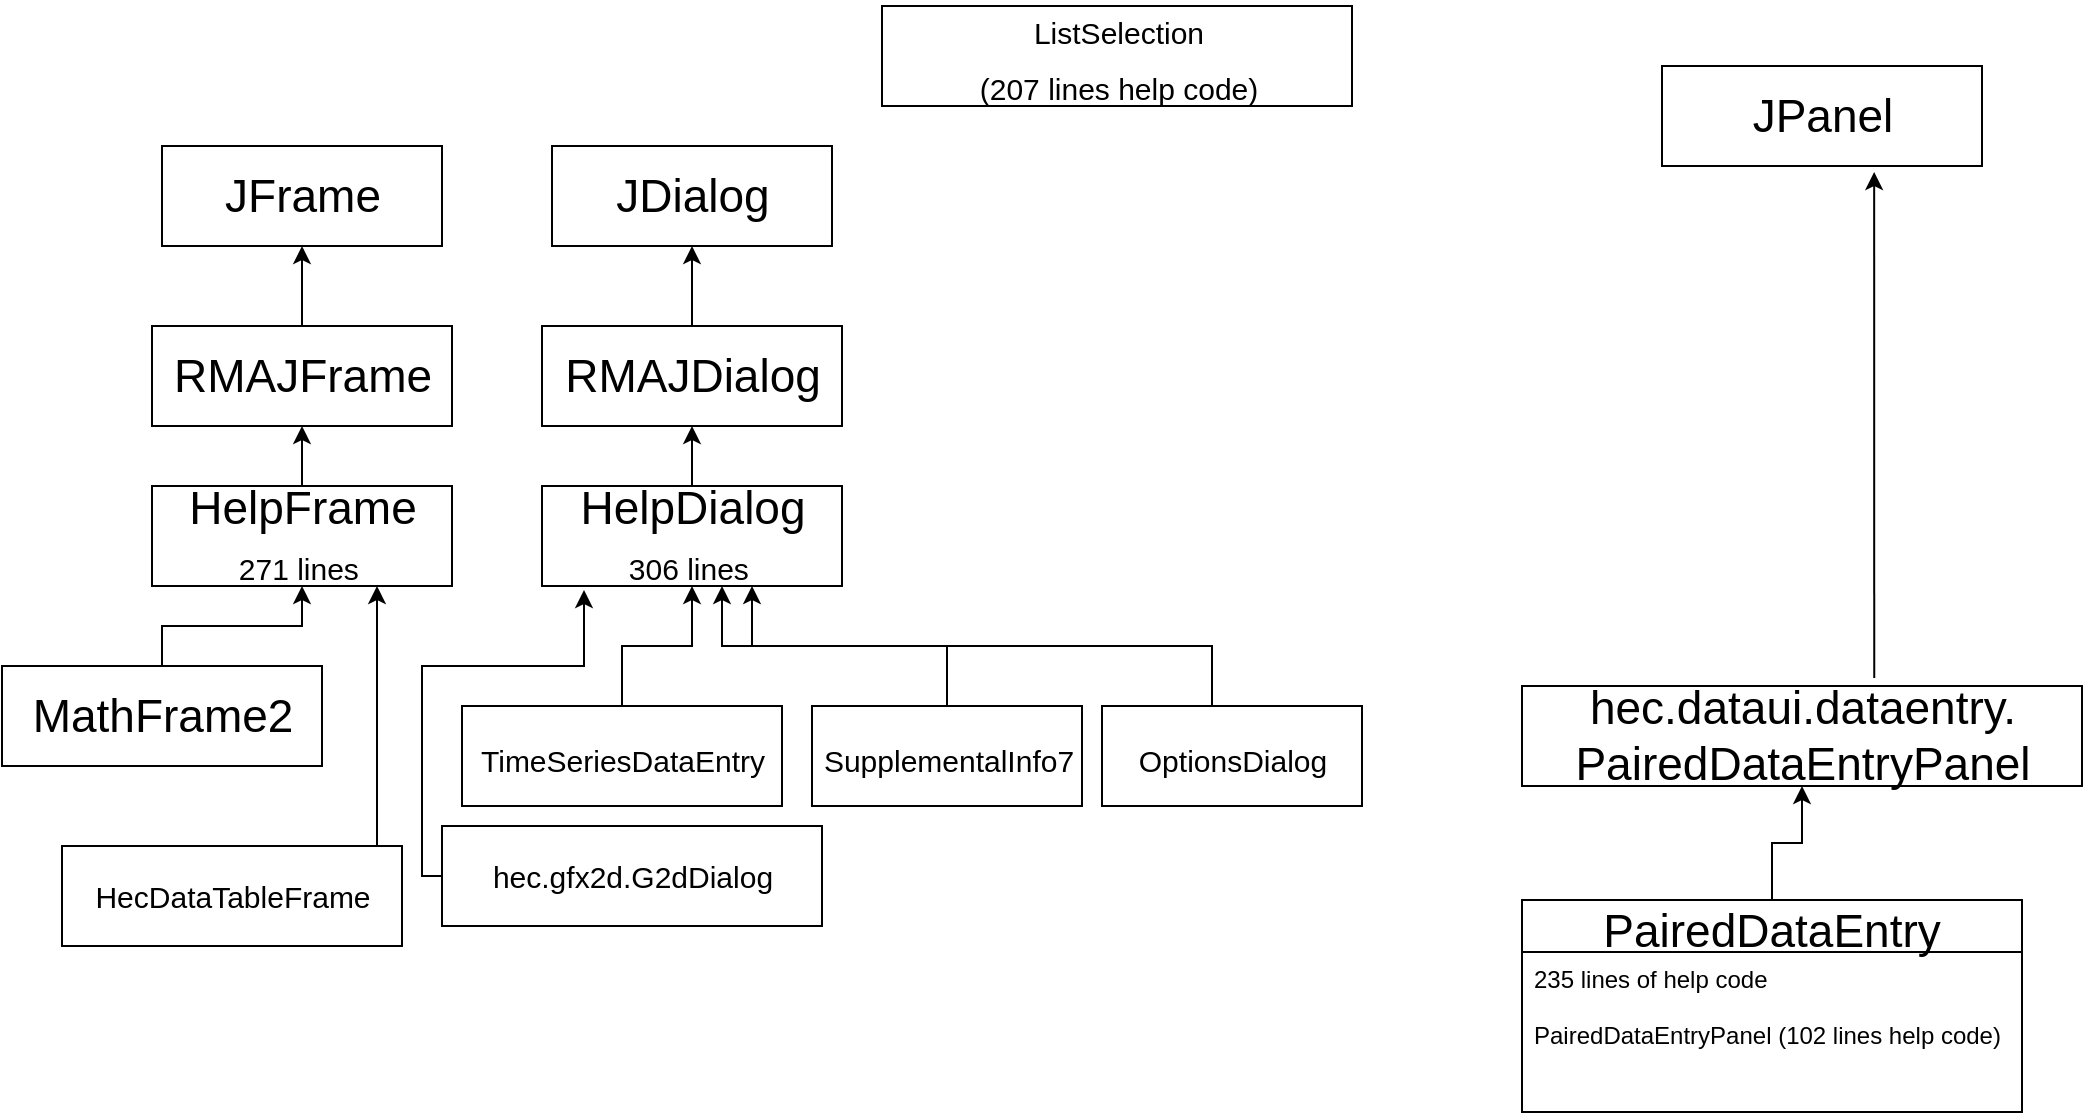 <mxfile version="13.6.6" type="github">
  <diagram id="cr0koPRzsPeDM41Vawg9" name="Page-1">
    <mxGraphModel dx="1422" dy="762" grid="1" gridSize="10" guides="1" tooltips="1" connect="1" arrows="1" fold="1" page="1" pageScale="1" pageWidth="1100" pageHeight="850" math="0" shadow="0">
      <root>
        <mxCell id="0" />
        <mxCell id="1" parent="0" />
        <mxCell id="P356NVhjHGYX4Vpgescm-9" value="JFrame" style="html=1;fontSize=23;" vertex="1" parent="1">
          <mxGeometry x="110" y="90" width="140" height="50" as="geometry" />
        </mxCell>
        <mxCell id="P356NVhjHGYX4Vpgescm-11" value="" style="edgeStyle=orthogonalEdgeStyle;rounded=0;orthogonalLoop=1;jettySize=auto;html=1;fontSize=23;" edge="1" parent="1" source="P356NVhjHGYX4Vpgescm-10" target="P356NVhjHGYX4Vpgescm-9">
          <mxGeometry relative="1" as="geometry" />
        </mxCell>
        <mxCell id="P356NVhjHGYX4Vpgescm-10" value="RMAJFrame" style="html=1;fontSize=23;" vertex="1" parent="1">
          <mxGeometry x="105" y="180" width="150" height="50" as="geometry" />
        </mxCell>
        <mxCell id="P356NVhjHGYX4Vpgescm-14" value="" style="edgeStyle=orthogonalEdgeStyle;rounded=0;orthogonalLoop=1;jettySize=auto;html=1;fontSize=23;" edge="1" parent="1" source="P356NVhjHGYX4Vpgescm-12" target="P356NVhjHGYX4Vpgescm-10">
          <mxGeometry relative="1" as="geometry" />
        </mxCell>
        <mxCell id="P356NVhjHGYX4Vpgescm-12" value="HelpFrame&lt;br&gt;&lt;font style=&quot;font-size: 15px&quot;&gt;271 lines&amp;nbsp;&lt;/font&gt;" style="html=1;fontSize=23;" vertex="1" parent="1">
          <mxGeometry x="105" y="260" width="150" height="50" as="geometry" />
        </mxCell>
        <mxCell id="P356NVhjHGYX4Vpgescm-15" value="" style="edgeStyle=orthogonalEdgeStyle;rounded=0;orthogonalLoop=1;jettySize=auto;html=1;fontSize=23;" edge="1" parent="1" source="P356NVhjHGYX4Vpgescm-13" target="P356NVhjHGYX4Vpgescm-12">
          <mxGeometry relative="1" as="geometry" />
        </mxCell>
        <mxCell id="P356NVhjHGYX4Vpgescm-13" value="MathFrame2" style="html=1;fontSize=23;" vertex="1" parent="1">
          <mxGeometry x="30" y="350" width="160" height="50" as="geometry" />
        </mxCell>
        <mxCell id="P356NVhjHGYX4Vpgescm-27" value="JPanel" style="html=1;fontSize=23;" vertex="1" parent="1">
          <mxGeometry x="860" y="50" width="160" height="50" as="geometry" />
        </mxCell>
        <mxCell id="P356NVhjHGYX4Vpgescm-29" style="edgeStyle=orthogonalEdgeStyle;rounded=0;orthogonalLoop=1;jettySize=auto;html=1;entryX=0.663;entryY=1.06;entryDx=0;entryDy=0;entryPerimeter=0;fontSize=23;exitX=0.629;exitY=-0.08;exitDx=0;exitDy=0;exitPerimeter=0;" edge="1" parent="1" source="P356NVhjHGYX4Vpgescm-35" target="P356NVhjHGYX4Vpgescm-27">
          <mxGeometry relative="1" as="geometry">
            <mxPoint x="966" y="350" as="sourcePoint" />
          </mxGeometry>
        </mxCell>
        <mxCell id="P356NVhjHGYX4Vpgescm-38" value="" style="edgeStyle=orthogonalEdgeStyle;rounded=0;orthogonalLoop=1;jettySize=auto;html=1;fontSize=23;" edge="1" parent="1" source="P356NVhjHGYX4Vpgescm-18" target="P356NVhjHGYX4Vpgescm-35">
          <mxGeometry relative="1" as="geometry" />
        </mxCell>
        <mxCell id="P356NVhjHGYX4Vpgescm-32" value="" style="edgeStyle=orthogonalEdgeStyle;rounded=0;orthogonalLoop=1;jettySize=auto;html=1;fontSize=23;" edge="1" parent="1" source="P356NVhjHGYX4Vpgescm-30" target="P356NVhjHGYX4Vpgescm-31">
          <mxGeometry relative="1" as="geometry" />
        </mxCell>
        <mxCell id="P356NVhjHGYX4Vpgescm-30" value="HelpDialog&lt;br&gt;&lt;font style=&quot;font-size: 15px&quot;&gt;306 lines&amp;nbsp;&lt;/font&gt;" style="html=1;fontSize=23;" vertex="1" parent="1">
          <mxGeometry x="300" y="260" width="150" height="50" as="geometry" />
        </mxCell>
        <mxCell id="P356NVhjHGYX4Vpgescm-34" value="" style="edgeStyle=orthogonalEdgeStyle;rounded=0;orthogonalLoop=1;jettySize=auto;html=1;fontSize=23;" edge="1" parent="1" source="P356NVhjHGYX4Vpgescm-31" target="P356NVhjHGYX4Vpgescm-33">
          <mxGeometry relative="1" as="geometry" />
        </mxCell>
        <mxCell id="P356NVhjHGYX4Vpgescm-31" value="RMAJDialog" style="html=1;fontSize=23;" vertex="1" parent="1">
          <mxGeometry x="300" y="180" width="150" height="50" as="geometry" />
        </mxCell>
        <mxCell id="P356NVhjHGYX4Vpgescm-33" value="JDialog" style="html=1;fontSize=23;" vertex="1" parent="1">
          <mxGeometry x="305" y="90" width="140" height="50" as="geometry" />
        </mxCell>
        <mxCell id="P356NVhjHGYX4Vpgescm-35" value="hec.dataui.dataentry.&lt;br style=&quot;padding: 0px ; margin: 0px&quot;&gt;PairedDataEntryPanel" style="html=1;fontSize=23;" vertex="1" parent="1">
          <mxGeometry x="790" y="360" width="280" height="50" as="geometry" />
        </mxCell>
        <mxCell id="P356NVhjHGYX4Vpgescm-40" style="edgeStyle=orthogonalEdgeStyle;rounded=0;orthogonalLoop=1;jettySize=auto;html=1;entryX=0.5;entryY=1;entryDx=0;entryDy=0;fontSize=23;" edge="1" parent="1" source="P356NVhjHGYX4Vpgescm-39" target="P356NVhjHGYX4Vpgescm-30">
          <mxGeometry relative="1" as="geometry" />
        </mxCell>
        <mxCell id="P356NVhjHGYX4Vpgescm-39" value="&lt;font style=&quot;font-size: 15px&quot;&gt;TimeSeriesDataEntry&lt;/font&gt;" style="html=1;fontSize=23;" vertex="1" parent="1">
          <mxGeometry x="260" y="370" width="160" height="50" as="geometry" />
        </mxCell>
        <mxCell id="P356NVhjHGYX4Vpgescm-18" value="PairedDataEntry" style="swimlane;fontStyle=0;childLayout=stackLayout;horizontal=1;startSize=26;fillColor=none;horizontalStack=0;resizeParent=1;resizeParentMax=0;resizeLast=0;collapsible=1;marginBottom=0;fontSize=23;" vertex="1" parent="1">
          <mxGeometry x="790" y="467" width="250" height="106" as="geometry" />
        </mxCell>
        <mxCell id="P356NVhjHGYX4Vpgescm-20" value="235 lines of help code&#xa;&#xa;PairedDataEntryPanel (102 lines help code)" style="text;strokeColor=none;fillColor=none;align=left;verticalAlign=top;spacingLeft=4;spacingRight=4;overflow=hidden;rotatable=0;points=[[0,0.5],[1,0.5]];portConstraint=eastwest;" vertex="1" parent="P356NVhjHGYX4Vpgescm-18">
          <mxGeometry y="26" width="250" height="80" as="geometry" />
        </mxCell>
        <mxCell id="P356NVhjHGYX4Vpgescm-44" style="edgeStyle=orthogonalEdgeStyle;rounded=0;orthogonalLoop=1;jettySize=auto;html=1;fontSize=23;" edge="1" parent="1" source="P356NVhjHGYX4Vpgescm-41" target="P356NVhjHGYX4Vpgescm-30">
          <mxGeometry relative="1" as="geometry">
            <Array as="points">
              <mxPoint x="503" y="340" />
              <mxPoint x="390" y="340" />
            </Array>
          </mxGeometry>
        </mxCell>
        <mxCell id="P356NVhjHGYX4Vpgescm-41" value="&lt;font style=&quot;font-size: 15px&quot;&gt;SupplementalInfo7&lt;/font&gt;" style="html=1;fontSize=23;" vertex="1" parent="1">
          <mxGeometry x="435" y="370" width="135" height="50" as="geometry" />
        </mxCell>
        <mxCell id="P356NVhjHGYX4Vpgescm-45" style="edgeStyle=orthogonalEdgeStyle;rounded=0;orthogonalLoop=1;jettySize=auto;html=1;fontSize=23;entryX=0.7;entryY=1;entryDx=0;entryDy=0;entryPerimeter=0;" edge="1" parent="1" source="P356NVhjHGYX4Vpgescm-43" target="P356NVhjHGYX4Vpgescm-30">
          <mxGeometry relative="1" as="geometry">
            <mxPoint x="635" y="330" as="targetPoint" />
            <Array as="points">
              <mxPoint x="635" y="340" />
              <mxPoint x="405" y="340" />
            </Array>
          </mxGeometry>
        </mxCell>
        <mxCell id="P356NVhjHGYX4Vpgescm-43" value="&lt;font style=&quot;font-size: 15px&quot;&gt;OptionsDialog&lt;/font&gt;" style="html=1;fontSize=23;" vertex="1" parent="1">
          <mxGeometry x="580" y="370" width="130" height="50" as="geometry" />
        </mxCell>
        <mxCell id="P356NVhjHGYX4Vpgescm-46" value="&lt;font style=&quot;font-size: 15px&quot;&gt;ListSelection&lt;br&gt;(207 lines help code)&lt;/font&gt;" style="html=1;fontSize=23;" vertex="1" parent="1">
          <mxGeometry x="470" y="20" width="235" height="50" as="geometry" />
        </mxCell>
        <mxCell id="P356NVhjHGYX4Vpgescm-51" style="edgeStyle=orthogonalEdgeStyle;rounded=0;orthogonalLoop=1;jettySize=auto;html=1;fontSize=15;entryX=0.14;entryY=1.04;entryDx=0;entryDy=0;entryPerimeter=0;" edge="1" parent="1" source="P356NVhjHGYX4Vpgescm-49" target="P356NVhjHGYX4Vpgescm-30">
          <mxGeometry relative="1" as="geometry">
            <mxPoint x="230" y="340" as="targetPoint" />
            <Array as="points">
              <mxPoint x="240" y="350" />
              <mxPoint x="321" y="350" />
            </Array>
          </mxGeometry>
        </mxCell>
        <mxCell id="P356NVhjHGYX4Vpgescm-49" value="&lt;span style=&quot;text-align: left&quot;&gt;hec.gfx2d.G2dDialog&lt;/span&gt;" style="html=1;fontSize=15;" vertex="1" parent="1">
          <mxGeometry x="250" y="430" width="190" height="50" as="geometry" />
        </mxCell>
        <mxCell id="P356NVhjHGYX4Vpgescm-54" style="edgeStyle=orthogonalEdgeStyle;rounded=0;orthogonalLoop=1;jettySize=auto;html=1;entryX=0.75;entryY=1;entryDx=0;entryDy=0;fontSize=15;" edge="1" parent="1" source="P356NVhjHGYX4Vpgescm-52" target="P356NVhjHGYX4Vpgescm-12">
          <mxGeometry relative="1" as="geometry">
            <Array as="points">
              <mxPoint x="218" y="375" />
            </Array>
          </mxGeometry>
        </mxCell>
        <mxCell id="P356NVhjHGYX4Vpgescm-52" value="HecDataTableFrame" style="html=1;fontSize=15;" vertex="1" parent="1">
          <mxGeometry x="60" y="440" width="170" height="50" as="geometry" />
        </mxCell>
      </root>
    </mxGraphModel>
  </diagram>
</mxfile>
